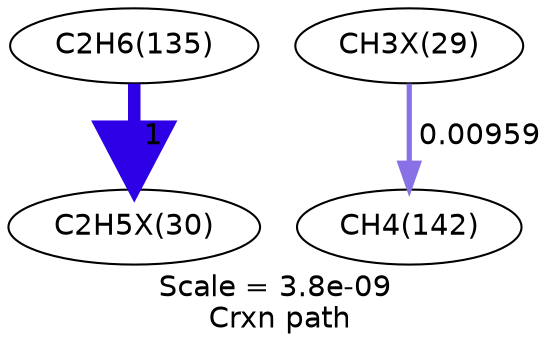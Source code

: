 digraph reaction_paths {
center=1;
s13 -> s37[fontname="Helvetica", style="setlinewidth(6)", arrowsize=3, color="0.7, 1.5, 0.9"
, label=" 1"];
s36 -> s15[fontname="Helvetica", style="setlinewidth(2.49)", arrowsize=1.25, color="0.7, 0.51, 0.9"
, label=" 0.00959"];
s13 [ fontname="Helvetica", label="C2H6(135)"];
s15 [ fontname="Helvetica", label="CH4(142)"];
s36 [ fontname="Helvetica", label="CH3X(29)"];
s37 [ fontname="Helvetica", label="C2H5X(30)"];
 label = "Scale = 3.8e-09\l Crxn path";
 fontname = "Helvetica";
}
